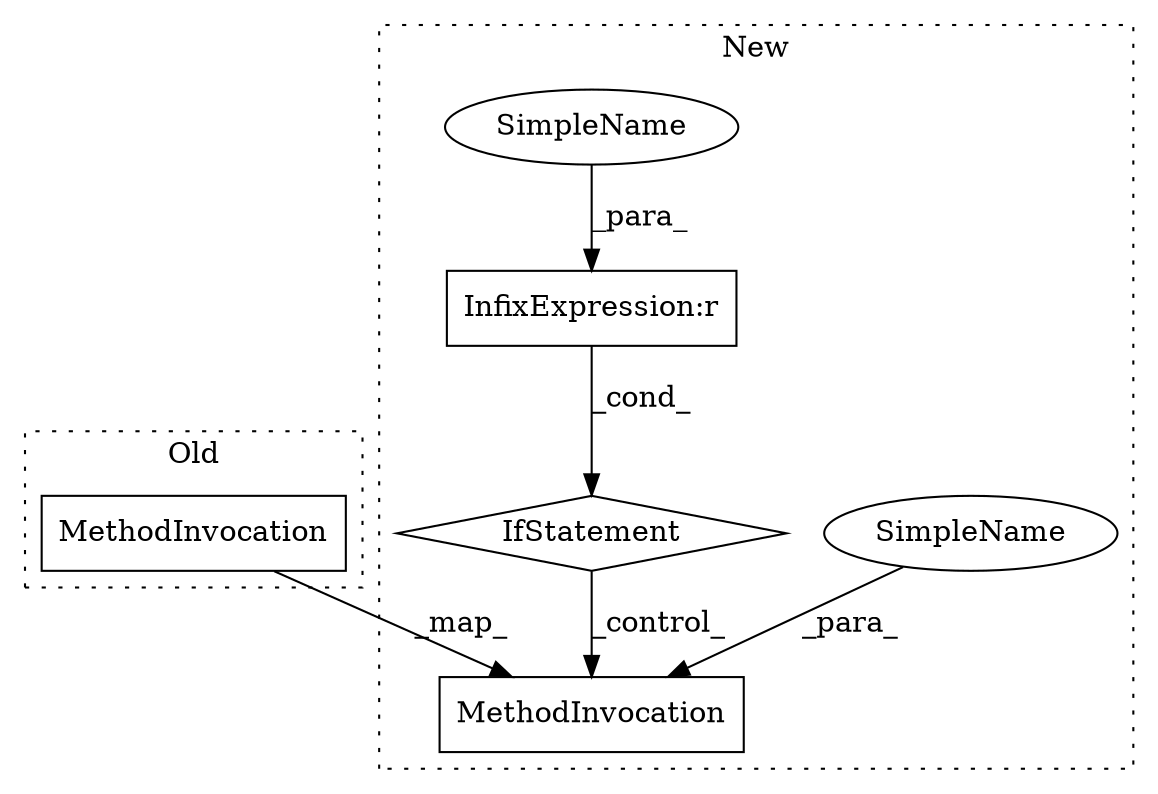 digraph G {
subgraph cluster0 {
3 [label="MethodInvocation" a="32" s="12724,12778" l="23,1" shape="box"];
label = "Old";
style="dotted";
}
subgraph cluster1 {
1 [label="IfStatement" a="25" s="12864,12884" l="4,14" shape="diamond"];
2 [label="MethodInvocation" a="32" s="13097,13161" l="23,1" shape="box"];
4 [label="SimpleName" a="42" s="13120" l="11" shape="ellipse"];
5 [label="SimpleName" a="42" s="12868" l="8" shape="ellipse"];
6 [label="InfixExpression:r" a="27" s="12876" l="4" shape="box"];
label = "New";
style="dotted";
}
1 -> 2 [label="_control_"];
3 -> 2 [label="_map_"];
4 -> 2 [label="_para_"];
5 -> 6 [label="_para_"];
6 -> 1 [label="_cond_"];
}